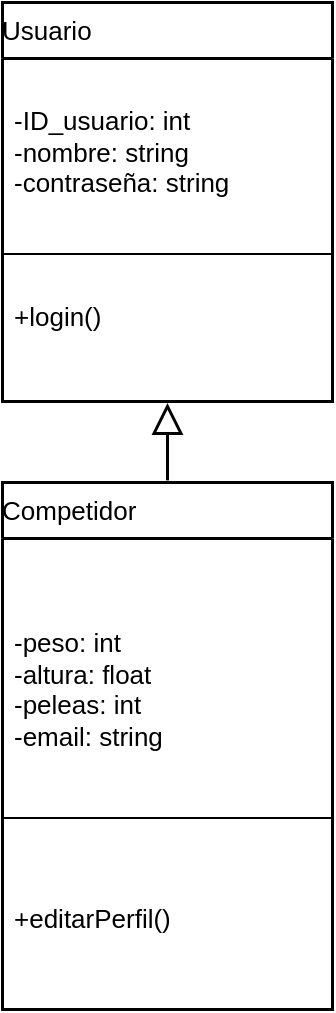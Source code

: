 <mxfile version="18.0.2" type="device"><diagram id="pjERPsh0Bt1eZMUlndJr" name="Page-1"><mxGraphModel dx="1420" dy="838" grid="1" gridSize="10" guides="1" tooltips="1" connect="1" arrows="1" fold="1" page="1" pageScale="1" pageWidth="827" pageHeight="1169" math="0" shadow="0"><root><mxCell id="0"/><mxCell id="1" parent="0"/><mxCell id="EThZgg17nDyrXtE1y4Ru-1" value="Competidor" style="html=1;overflow=block;blockSpacing=1;swimlane;childLayout=stackLayout;horizontal=1;horizontalStack=0;resizeParent=1;resizeParentMax=0;resizeLast=0;collapsible=0;fontStyle=0;marginBottom=0;swimlaneFillColor=#ffffff;startSize=28;whiteSpace=wrap;fontSize=13;fontColor=default;align=left;spacing=0;strokeWidth=1.5;" vertex="1" parent="1"><mxGeometry x="240" y="321" width="165" height="263.5" as="geometry"/></mxCell><mxCell id="EThZgg17nDyrXtE1y4Ru-2" value="&#10;-peso: int&#10;-altura: float&#10;-peleas: int &#10;-email: string" style="part=1;html=1;resizeHeight=0;strokeColor=none;fillColor=none;align=left;verticalAlign=middle;spacingLeft=4;spacingRight=4;overflow=hidden;rotatable=0;points=[[0,0.5],[1,0.5]];portConstraint=eastwest;swimlaneFillColor=#ffffff;whiteSpace=wrap;fontSize=13;fontColor=default;" vertex="1" parent="EThZgg17nDyrXtE1y4Ru-1"><mxGeometry y="28" width="165" height="136" as="geometry"/></mxCell><mxCell id="EThZgg17nDyrXtE1y4Ru-3" value="" style="line;strokeWidth=1;fillColor=none;align=left;verticalAlign=middle;spacingTop=-1;spacingLeft=3;spacingRight=3;rotatable=0;labelPosition=right;points=[];portConstraint=eastwest;" vertex="1" parent="EThZgg17nDyrXtE1y4Ru-1"><mxGeometry y="164" width="165" height="8" as="geometry"/></mxCell><mxCell id="EThZgg17nDyrXtE1y4Ru-4" value="+editarPerfil()" style="part=1;html=1;resizeHeight=0;strokeColor=none;fillColor=none;align=left;verticalAlign=middle;spacingLeft=4;spacingRight=4;overflow=hidden;rotatable=0;points=[[0,0.5],[1,0.5]];portConstraint=eastwest;swimlaneFillColor=#ffffff;whiteSpace=wrap;fontSize=13;fontColor=default;" vertex="1" parent="EThZgg17nDyrXtE1y4Ru-1"><mxGeometry y="172" width="165" height="91.5" as="geometry"/></mxCell><mxCell id="EThZgg17nDyrXtE1y4Ru-5" value="Usuario" style="html=1;overflow=block;blockSpacing=1;swimlane;childLayout=stackLayout;horizontal=1;horizontalStack=0;resizeParent=1;resizeParentMax=0;resizeLast=0;collapsible=0;fontStyle=0;marginBottom=0;swimlaneFillColor=#ffffff;startSize=28;whiteSpace=wrap;fontSize=13;fontColor=default;align=left;spacing=0;strokeWidth=1.5;" vertex="1" parent="1"><mxGeometry x="240" y="81" width="165" height="199.5" as="geometry"/></mxCell><mxCell id="EThZgg17nDyrXtE1y4Ru-6" value="-ID_usuario: int&#10;-nombre: string&#10;-contraseña: string" style="part=1;html=1;resizeHeight=0;strokeColor=none;fillColor=none;align=left;verticalAlign=middle;spacingLeft=4;spacingRight=4;overflow=hidden;rotatable=0;points=[[0,0.5],[1,0.5]];portConstraint=eastwest;swimlaneFillColor=#ffffff;whiteSpace=wrap;fontSize=13;fontColor=default;" vertex="1" parent="EThZgg17nDyrXtE1y4Ru-5"><mxGeometry y="28" width="165" height="94" as="geometry"/></mxCell><mxCell id="EThZgg17nDyrXtE1y4Ru-7" value="" style="line;strokeWidth=1;fillColor=none;align=left;verticalAlign=middle;spacingTop=-1;spacingLeft=3;spacingRight=3;rotatable=0;labelPosition=right;points=[];portConstraint=eastwest;" vertex="1" parent="EThZgg17nDyrXtE1y4Ru-5"><mxGeometry y="122" width="165" height="8" as="geometry"/></mxCell><mxCell id="EThZgg17nDyrXtE1y4Ru-8" value="+login()&#10;" style="part=1;html=1;resizeHeight=0;strokeColor=none;fillColor=none;align=left;verticalAlign=middle;spacingLeft=4;spacingRight=4;overflow=hidden;rotatable=0;points=[[0,0.5],[1,0.5]];portConstraint=eastwest;swimlaneFillColor=#ffffff;whiteSpace=wrap;fontSize=13;fontColor=default;" vertex="1" parent="EThZgg17nDyrXtE1y4Ru-5"><mxGeometry y="130" width="165" height="69.5" as="geometry"/></mxCell><UserObject label="" lucidchartObjectId="3WzeMwXQIb3m" id="EThZgg17nDyrXtE1y4Ru-9"><mxCell style="html=1;jettySize=18;whiteSpace=wrap;fontSize=13;strokeWidth=1.5;rounded=1;arcSize=0;edgeStyle=orthogonalEdgeStyle;startArrow=none;endArrow=block;endFill=0;endSize=12;exitX=0.5;exitY=-0.004;exitPerimeter=0;entryX=0.5;entryY=1.004;entryPerimeter=0;" edge="1" parent="1" source="EThZgg17nDyrXtE1y4Ru-1" target="EThZgg17nDyrXtE1y4Ru-5"><mxGeometry width="100" height="100" relative="1" as="geometry"><Array as="points"/></mxGeometry></mxCell></UserObject></root></mxGraphModel></diagram></mxfile>